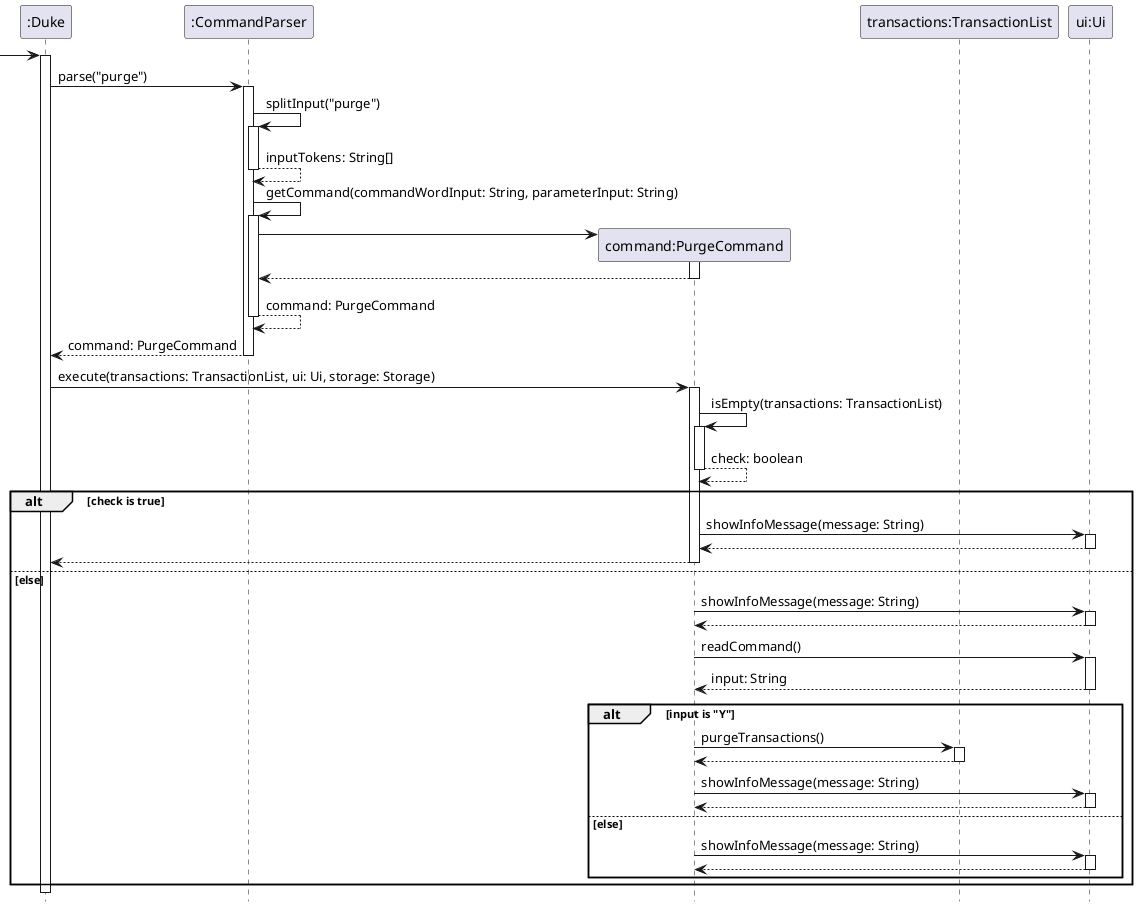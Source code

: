 @startuml
'https://plantuml.com/sequence-diagram

hide footbox

Participant ":Duke" as Duke
Participant ":CommandParser" as CommandParser
Participant "command:PurgeCommand" as PurgeCommand
Participant "transactions:TransactionList" as Transactions
Participant "ui:Ui" as Ui

-> Duke
activate Duke

Duke -> CommandParser:parse("purge")
activate CommandParser

CommandParser -> CommandParser:splitInput("purge")
activate CommandParser
return inputTokens: String[]

CommandParser -> CommandParser:getCommand(commandWordInput: String, parameterInput: String)
activate CommandParser

create PurgeCommand
CommandParser -> PurgeCommand
activate PurgeCommand
return

return command: PurgeCommand

return command: PurgeCommand
deactivate CommandParser

Duke -> PurgeCommand:execute(transactions: TransactionList, ui: Ui, storage: Storage)
activate PurgeCommand

PurgeCommand -> PurgeCommand:isEmpty(transactions: TransactionList)
activate PurgeCommand
return check: boolean

alt check is true
    PurgeCommand -> Ui:showInfoMessage(message: String)
    activate Ui
    return
    return
else else
    PurgeCommand -> Ui:showInfoMessage(message: String)
    activate Ui
    return
    PurgeCommand -> Ui:readCommand()
    activate Ui
    return input: String
    alt input is "Y"
    PurgeCommand -> Transactions:purgeTransactions()
    activate Transactions
    return
    PurgeCommand -> Ui:showInfoMessage(message: String)
    activate Ui
    return
    else else
    PurgeCommand -> Ui:showInfoMessage(message: String)
    activate Ui
    return
    end
end

@enduml
